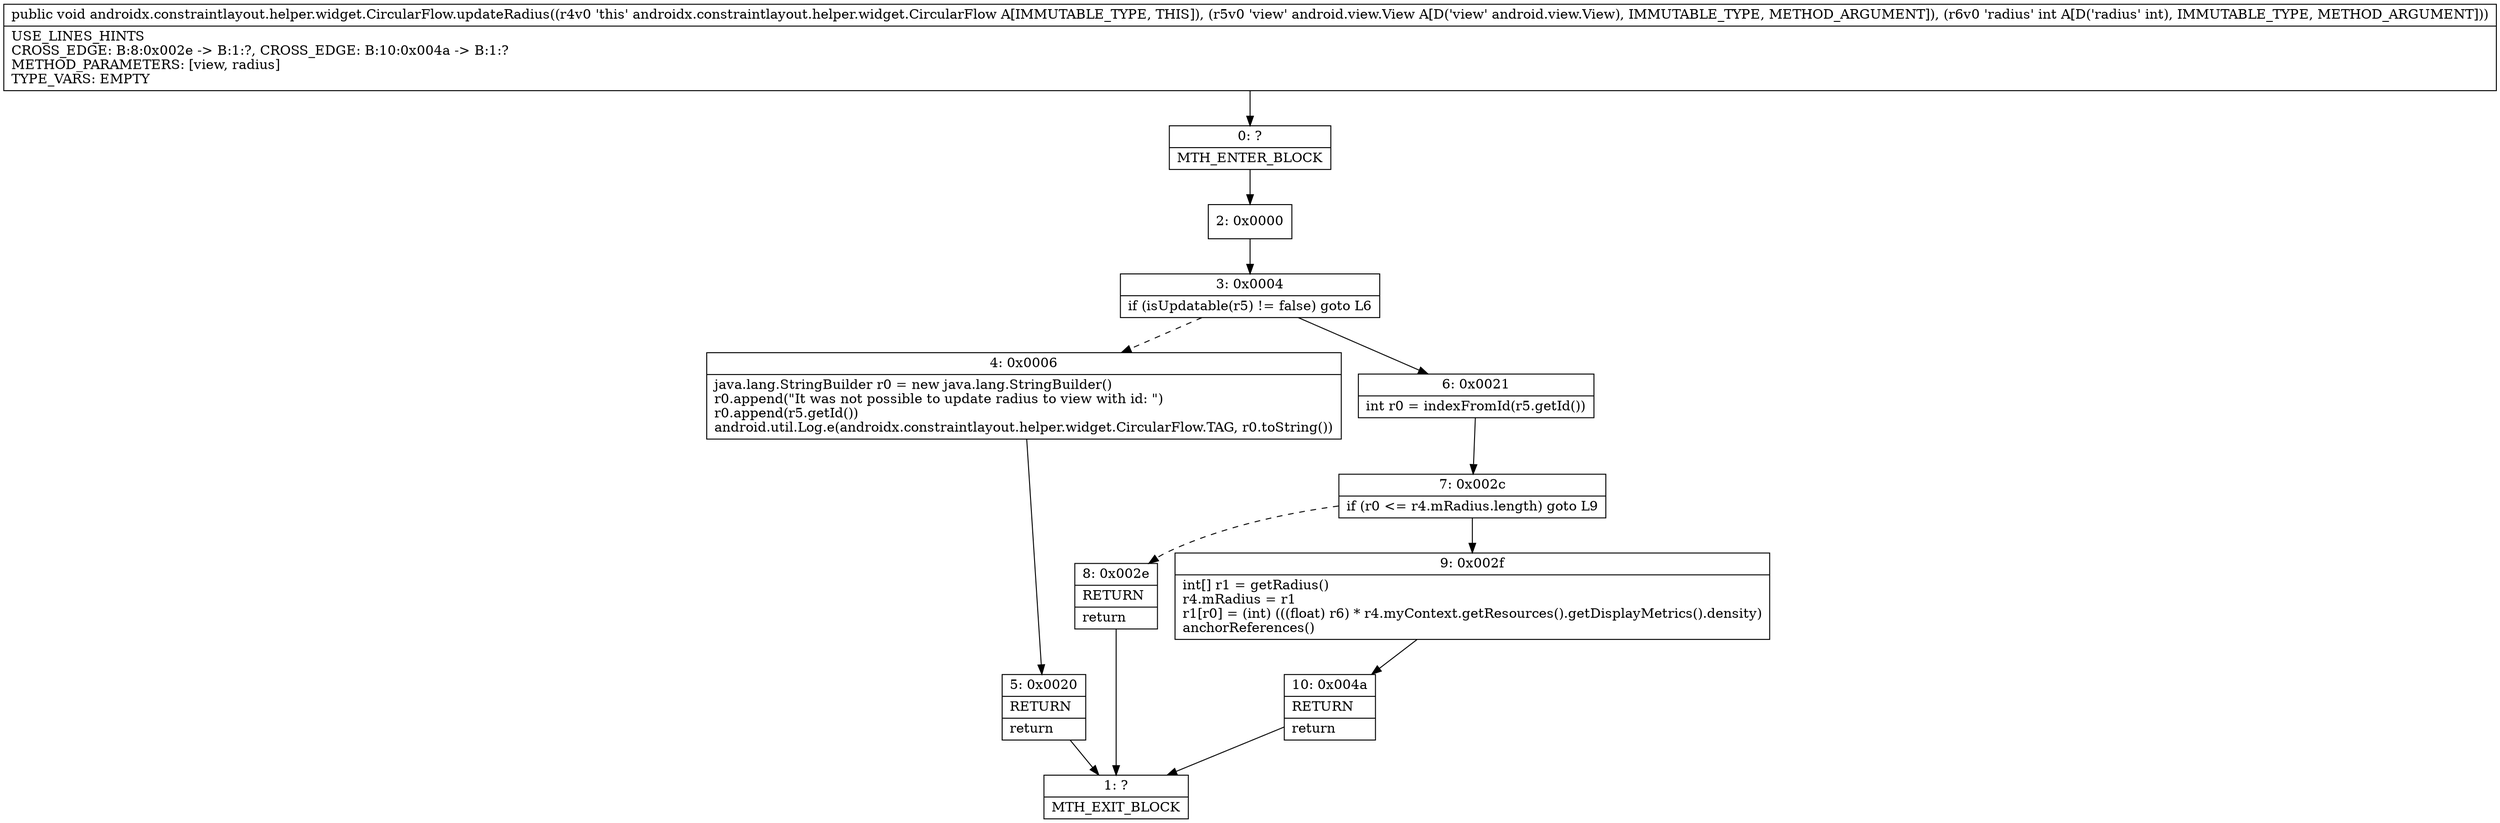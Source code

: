 digraph "CFG forandroidx.constraintlayout.helper.widget.CircularFlow.updateRadius(Landroid\/view\/View;I)V" {
Node_0 [shape=record,label="{0\:\ ?|MTH_ENTER_BLOCK\l}"];
Node_2 [shape=record,label="{2\:\ 0x0000}"];
Node_3 [shape=record,label="{3\:\ 0x0004|if (isUpdatable(r5) != false) goto L6\l}"];
Node_4 [shape=record,label="{4\:\ 0x0006|java.lang.StringBuilder r0 = new java.lang.StringBuilder()\lr0.append(\"It was not possible to update radius to view with id: \")\lr0.append(r5.getId())\landroid.util.Log.e(androidx.constraintlayout.helper.widget.CircularFlow.TAG, r0.toString())\l}"];
Node_5 [shape=record,label="{5\:\ 0x0020|RETURN\l|return\l}"];
Node_1 [shape=record,label="{1\:\ ?|MTH_EXIT_BLOCK\l}"];
Node_6 [shape=record,label="{6\:\ 0x0021|int r0 = indexFromId(r5.getId())\l}"];
Node_7 [shape=record,label="{7\:\ 0x002c|if (r0 \<= r4.mRadius.length) goto L9\l}"];
Node_8 [shape=record,label="{8\:\ 0x002e|RETURN\l|return\l}"];
Node_9 [shape=record,label="{9\:\ 0x002f|int[] r1 = getRadius()\lr4.mRadius = r1\lr1[r0] = (int) (((float) r6) * r4.myContext.getResources().getDisplayMetrics().density)\lanchorReferences()\l}"];
Node_10 [shape=record,label="{10\:\ 0x004a|RETURN\l|return\l}"];
MethodNode[shape=record,label="{public void androidx.constraintlayout.helper.widget.CircularFlow.updateRadius((r4v0 'this' androidx.constraintlayout.helper.widget.CircularFlow A[IMMUTABLE_TYPE, THIS]), (r5v0 'view' android.view.View A[D('view' android.view.View), IMMUTABLE_TYPE, METHOD_ARGUMENT]), (r6v0 'radius' int A[D('radius' int), IMMUTABLE_TYPE, METHOD_ARGUMENT]))  | USE_LINES_HINTS\lCROSS_EDGE: B:8:0x002e \-\> B:1:?, CROSS_EDGE: B:10:0x004a \-\> B:1:?\lMETHOD_PARAMETERS: [view, radius]\lTYPE_VARS: EMPTY\l}"];
MethodNode -> Node_0;Node_0 -> Node_2;
Node_2 -> Node_3;
Node_3 -> Node_4[style=dashed];
Node_3 -> Node_6;
Node_4 -> Node_5;
Node_5 -> Node_1;
Node_6 -> Node_7;
Node_7 -> Node_8[style=dashed];
Node_7 -> Node_9;
Node_8 -> Node_1;
Node_9 -> Node_10;
Node_10 -> Node_1;
}

